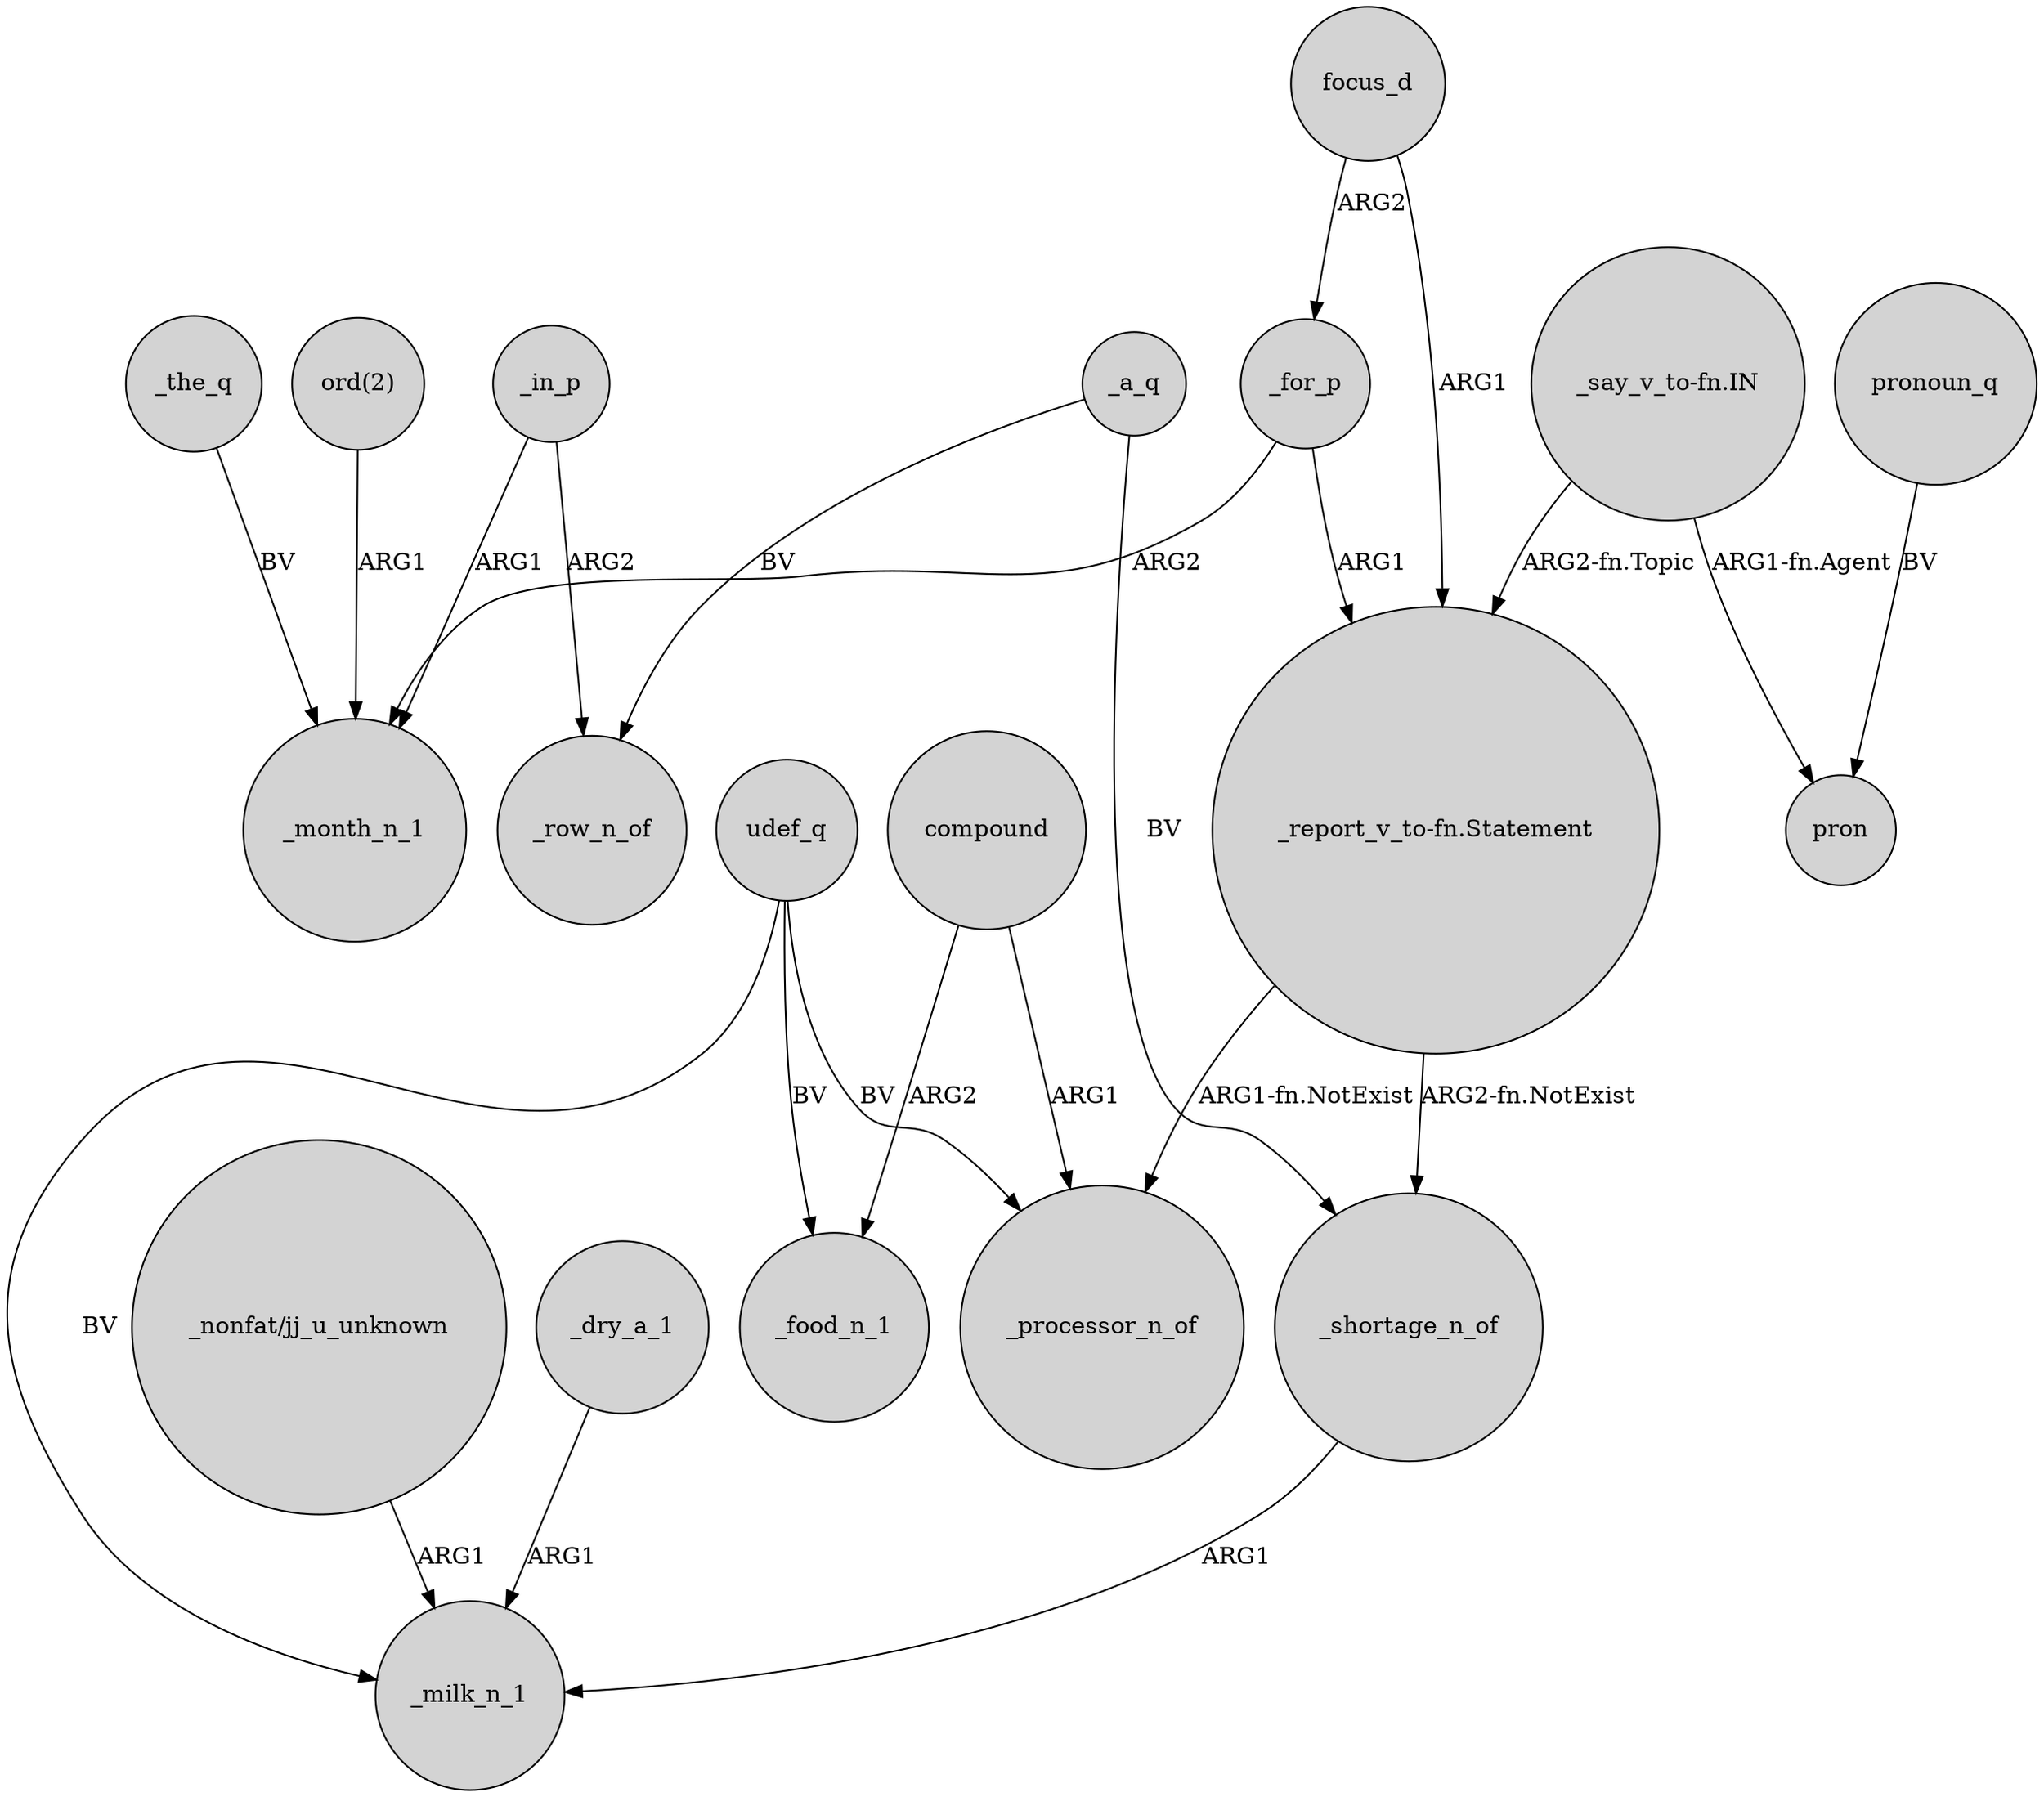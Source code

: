 digraph {
	node [shape=circle style=filled]
	_for_p -> _month_n_1 [label=ARG2]
	compound -> _food_n_1 [label=ARG2]
	focus_d -> "_report_v_to-fn.Statement" [label=ARG1]
	_for_p -> "_report_v_to-fn.Statement" [label=ARG1]
	udef_q -> _processor_n_of [label=BV]
	"_nonfat/jj_u_unknown" -> _milk_n_1 [label=ARG1]
	_a_q -> _row_n_of [label=BV]
	udef_q -> _milk_n_1 [label=BV]
	compound -> _processor_n_of [label=ARG1]
	_dry_a_1 -> _milk_n_1 [label=ARG1]
	udef_q -> _food_n_1 [label=BV]
	focus_d -> _for_p [label=ARG2]
	_shortage_n_of -> _milk_n_1 [label=ARG1]
	pronoun_q -> pron [label=BV]
	_the_q -> _month_n_1 [label=BV]
	_a_q -> _shortage_n_of [label=BV]
	"_say_v_to-fn.IN" -> "_report_v_to-fn.Statement" [label="ARG2-fn.Topic"]
	"ord(2)" -> _month_n_1 [label=ARG1]
	_in_p -> _month_n_1 [label=ARG1]
	"_say_v_to-fn.IN" -> pron [label="ARG1-fn.Agent"]
	"_report_v_to-fn.Statement" -> _processor_n_of [label="ARG1-fn.NotExist"]
	"_report_v_to-fn.Statement" -> _shortage_n_of [label="ARG2-fn.NotExist"]
	_in_p -> _row_n_of [label=ARG2]
}
